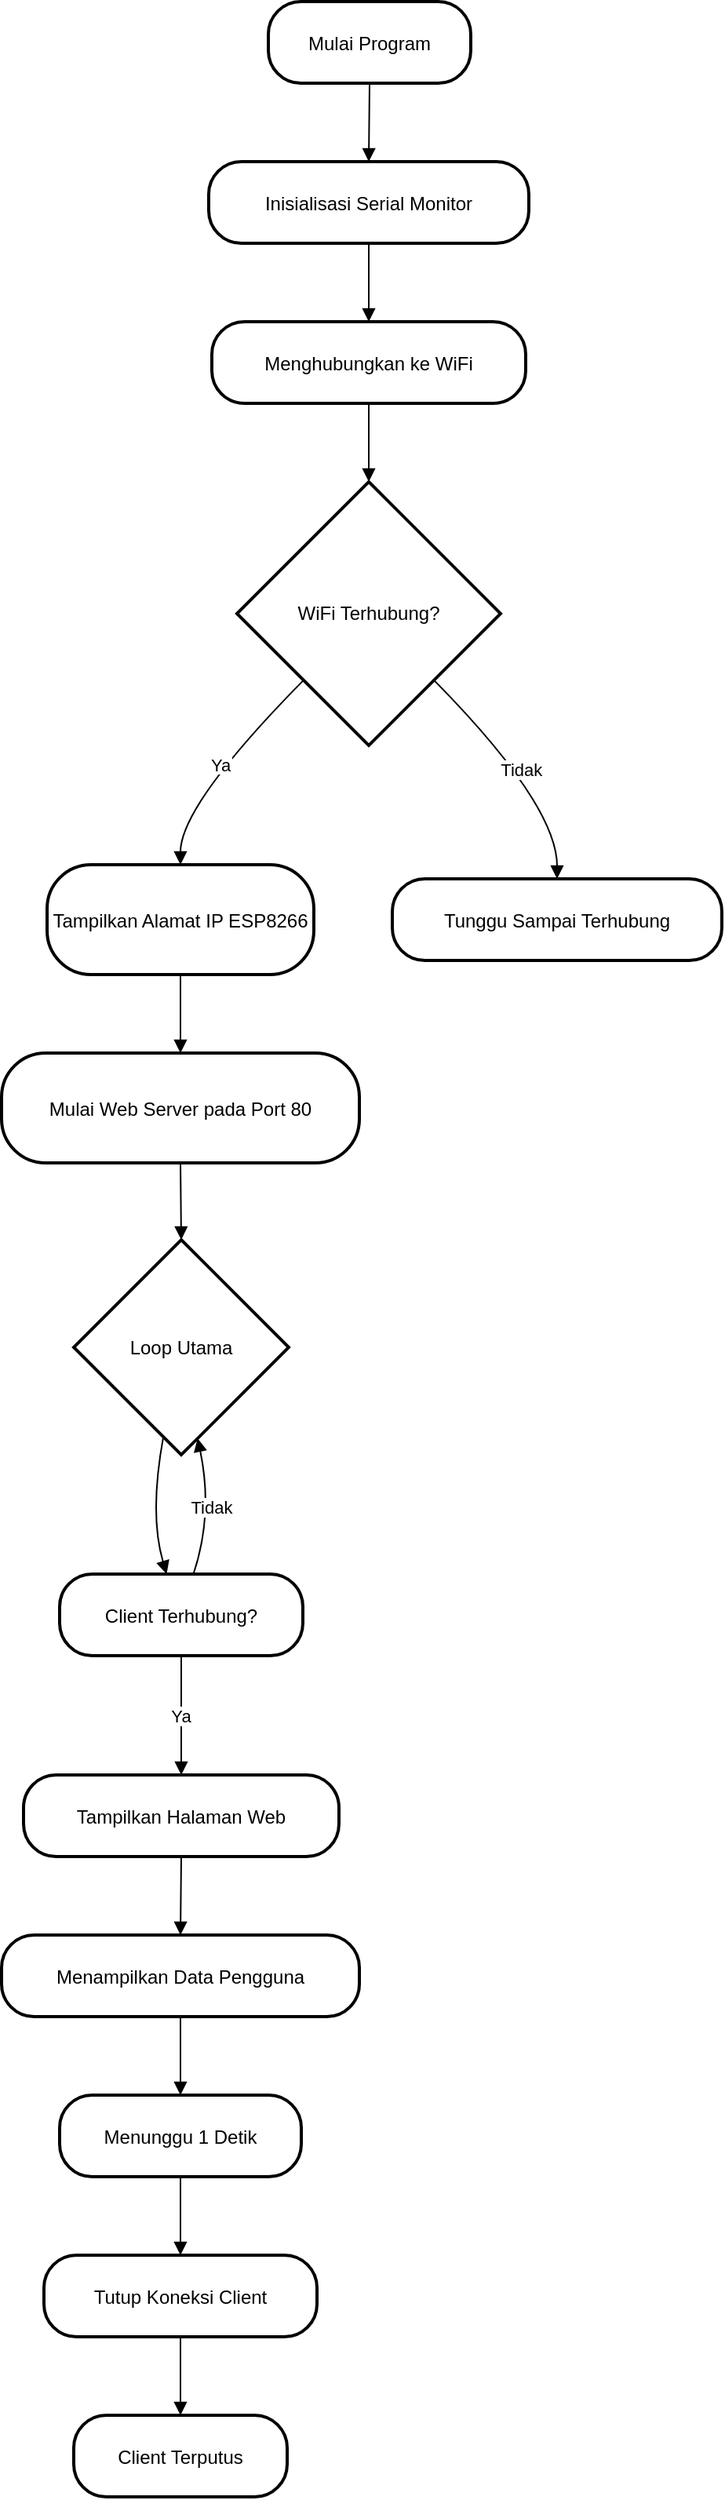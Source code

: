 <mxfile version="24.8.3">
  <diagram id="C5RBs43oDa-KdzZeNtuy" name="Page-1">
    <mxGraphModel dx="880" dy="478" grid="1" gridSize="10" guides="1" tooltips="1" connect="1" arrows="1" fold="1" page="1" pageScale="1" pageWidth="827" pageHeight="1169" math="0" shadow="0">
      <root>
        <mxCell id="WIyWlLk6GJQsqaUBKTNV-0" />
        <mxCell id="WIyWlLk6GJQsqaUBKTNV-1" parent="WIyWlLk6GJQsqaUBKTNV-0" />
        <mxCell id="AUlWfMTpm140idI0EFFj-174" value="Mulai Program" style="rounded=1;arcSize=40;strokeWidth=2" vertex="1" parent="WIyWlLk6GJQsqaUBKTNV-1">
          <mxGeometry x="190" y="20" width="129" height="52" as="geometry" />
        </mxCell>
        <mxCell id="AUlWfMTpm140idI0EFFj-175" value="Inisialisasi Serial Monitor" style="rounded=1;arcSize=40;strokeWidth=2" vertex="1" parent="WIyWlLk6GJQsqaUBKTNV-1">
          <mxGeometry x="152" y="122" width="204" height="52" as="geometry" />
        </mxCell>
        <mxCell id="AUlWfMTpm140idI0EFFj-176" value="Menghubungkan ke WiFi" style="rounded=1;arcSize=40;strokeWidth=2" vertex="1" parent="WIyWlLk6GJQsqaUBKTNV-1">
          <mxGeometry x="154" y="224" width="200" height="52" as="geometry" />
        </mxCell>
        <mxCell id="AUlWfMTpm140idI0EFFj-177" value="WiFi Terhubung?" style="rhombus;strokeWidth=2;whiteSpace=wrap;" vertex="1" parent="WIyWlLk6GJQsqaUBKTNV-1">
          <mxGeometry x="170" y="326" width="168" height="168" as="geometry" />
        </mxCell>
        <mxCell id="AUlWfMTpm140idI0EFFj-178" value="Tampilkan Alamat IP ESP8266" style="rounded=1;arcSize=40;strokeWidth=2" vertex="1" parent="WIyWlLk6GJQsqaUBKTNV-1">
          <mxGeometry x="49" y="570" width="170" height="70" as="geometry" />
        </mxCell>
        <mxCell id="AUlWfMTpm140idI0EFFj-179" value="Tunggu Sampai Terhubung" style="rounded=1;arcSize=40;strokeWidth=2" vertex="1" parent="WIyWlLk6GJQsqaUBKTNV-1">
          <mxGeometry x="269" y="579" width="210" height="52" as="geometry" />
        </mxCell>
        <mxCell id="AUlWfMTpm140idI0EFFj-180" value="Mulai Web Server pada Port 80" style="rounded=1;arcSize=40;strokeWidth=2" vertex="1" parent="WIyWlLk6GJQsqaUBKTNV-1">
          <mxGeometry x="20" y="690" width="228" height="70" as="geometry" />
        </mxCell>
        <mxCell id="AUlWfMTpm140idI0EFFj-181" value="Loop Utama" style="rhombus;strokeWidth=2;whiteSpace=wrap;" vertex="1" parent="WIyWlLk6GJQsqaUBKTNV-1">
          <mxGeometry x="66" y="809" width="137" height="137" as="geometry" />
        </mxCell>
        <mxCell id="AUlWfMTpm140idI0EFFj-182" value="Client Terhubung?" style="rounded=1;arcSize=40;strokeWidth=2" vertex="1" parent="WIyWlLk6GJQsqaUBKTNV-1">
          <mxGeometry x="57" y="1022" width="155" height="52" as="geometry" />
        </mxCell>
        <mxCell id="AUlWfMTpm140idI0EFFj-183" value="Tampilkan Halaman Web" style="rounded=1;arcSize=40;strokeWidth=2" vertex="1" parent="WIyWlLk6GJQsqaUBKTNV-1">
          <mxGeometry x="34" y="1150" width="201" height="52" as="geometry" />
        </mxCell>
        <mxCell id="AUlWfMTpm140idI0EFFj-184" value="Menampilkan Data Pengguna" style="rounded=1;arcSize=40;strokeWidth=2" vertex="1" parent="WIyWlLk6GJQsqaUBKTNV-1">
          <mxGeometry x="20" y="1252" width="228" height="52" as="geometry" />
        </mxCell>
        <mxCell id="AUlWfMTpm140idI0EFFj-185" value="Menunggu 1 Detik" style="rounded=1;arcSize=40;strokeWidth=2" vertex="1" parent="WIyWlLk6GJQsqaUBKTNV-1">
          <mxGeometry x="57" y="1354" width="154" height="52" as="geometry" />
        </mxCell>
        <mxCell id="AUlWfMTpm140idI0EFFj-186" value="Tutup Koneksi Client" style="rounded=1;arcSize=40;strokeWidth=2" vertex="1" parent="WIyWlLk6GJQsqaUBKTNV-1">
          <mxGeometry x="47" y="1456" width="174" height="52" as="geometry" />
        </mxCell>
        <mxCell id="AUlWfMTpm140idI0EFFj-187" value="Client Terputus" style="rounded=1;arcSize=40;strokeWidth=2" vertex="1" parent="WIyWlLk6GJQsqaUBKTNV-1">
          <mxGeometry x="66" y="1558" width="136" height="52" as="geometry" />
        </mxCell>
        <mxCell id="AUlWfMTpm140idI0EFFj-188" value="" style="curved=1;startArrow=none;endArrow=block;exitX=0.5;exitY=1;entryX=0.5;entryY=0;rounded=0;" edge="1" parent="WIyWlLk6GJQsqaUBKTNV-1" source="AUlWfMTpm140idI0EFFj-174" target="AUlWfMTpm140idI0EFFj-175">
          <mxGeometry relative="1" as="geometry">
            <Array as="points" />
          </mxGeometry>
        </mxCell>
        <mxCell id="AUlWfMTpm140idI0EFFj-189" value="" style="curved=1;startArrow=none;endArrow=block;exitX=0.5;exitY=1;entryX=0.5;entryY=0;rounded=0;" edge="1" parent="WIyWlLk6GJQsqaUBKTNV-1" source="AUlWfMTpm140idI0EFFj-175" target="AUlWfMTpm140idI0EFFj-176">
          <mxGeometry relative="1" as="geometry">
            <Array as="points" />
          </mxGeometry>
        </mxCell>
        <mxCell id="AUlWfMTpm140idI0EFFj-190" value="" style="curved=1;startArrow=none;endArrow=block;exitX=0.5;exitY=1;entryX=0.5;entryY=0;rounded=0;" edge="1" parent="WIyWlLk6GJQsqaUBKTNV-1" source="AUlWfMTpm140idI0EFFj-176" target="AUlWfMTpm140idI0EFFj-177">
          <mxGeometry relative="1" as="geometry">
            <Array as="points" />
          </mxGeometry>
        </mxCell>
        <mxCell id="AUlWfMTpm140idI0EFFj-191" value="Ya" style="curved=1;startArrow=none;endArrow=block;exitX=0.01;exitY=1;entryX=0.5;entryY=0;rounded=0;" edge="1" parent="WIyWlLk6GJQsqaUBKTNV-1" source="AUlWfMTpm140idI0EFFj-177" target="AUlWfMTpm140idI0EFFj-178">
          <mxGeometry relative="1" as="geometry">
            <Array as="points">
              <mxPoint x="134" y="532" />
            </Array>
          </mxGeometry>
        </mxCell>
        <mxCell id="AUlWfMTpm140idI0EFFj-192" value="Tidak" style="curved=1;startArrow=none;endArrow=block;exitX=0.99;exitY=1;entryX=0.5;entryY=0;rounded=0;" edge="1" parent="WIyWlLk6GJQsqaUBKTNV-1" source="AUlWfMTpm140idI0EFFj-177" target="AUlWfMTpm140idI0EFFj-179">
          <mxGeometry relative="1" as="geometry">
            <Array as="points">
              <mxPoint x="374" y="532" />
            </Array>
          </mxGeometry>
        </mxCell>
        <mxCell id="AUlWfMTpm140idI0EFFj-193" value="" style="curved=1;startArrow=none;endArrow=block;exitX=0.5;exitY=0.99;entryX=0.5;entryY=-0.01;rounded=0;" edge="1" parent="WIyWlLk6GJQsqaUBKTNV-1" source="AUlWfMTpm140idI0EFFj-178" target="AUlWfMTpm140idI0EFFj-180">
          <mxGeometry relative="1" as="geometry">
            <Array as="points" />
          </mxGeometry>
        </mxCell>
        <mxCell id="AUlWfMTpm140idI0EFFj-194" value="" style="curved=1;startArrow=none;endArrow=block;exitX=0.5;exitY=0.99;entryX=0.5;entryY=0;rounded=0;" edge="1" parent="WIyWlLk6GJQsqaUBKTNV-1" source="AUlWfMTpm140idI0EFFj-180" target="AUlWfMTpm140idI0EFFj-181">
          <mxGeometry relative="1" as="geometry">
            <Array as="points" />
          </mxGeometry>
        </mxCell>
        <mxCell id="AUlWfMTpm140idI0EFFj-195" value="" style="curved=1;startArrow=none;endArrow=block;exitX=0.4;exitY=1;entryX=0.44;entryY=0;rounded=0;" edge="1" parent="WIyWlLk6GJQsqaUBKTNV-1" source="AUlWfMTpm140idI0EFFj-181" target="AUlWfMTpm140idI0EFFj-182">
          <mxGeometry relative="1" as="geometry">
            <Array as="points">
              <mxPoint x="114" y="984" />
            </Array>
          </mxGeometry>
        </mxCell>
        <mxCell id="AUlWfMTpm140idI0EFFj-196" value="Ya" style="curved=1;startArrow=none;endArrow=block;exitX=0.5;exitY=1;entryX=0.5;entryY=0;rounded=0;" edge="1" parent="WIyWlLk6GJQsqaUBKTNV-1" source="AUlWfMTpm140idI0EFFj-182" target="AUlWfMTpm140idI0EFFj-183">
          <mxGeometry relative="1" as="geometry">
            <Array as="points" />
          </mxGeometry>
        </mxCell>
        <mxCell id="AUlWfMTpm140idI0EFFj-197" value="" style="curved=1;startArrow=none;endArrow=block;exitX=0.5;exitY=1;entryX=0.5;entryY=0;rounded=0;" edge="1" parent="WIyWlLk6GJQsqaUBKTNV-1" source="AUlWfMTpm140idI0EFFj-183" target="AUlWfMTpm140idI0EFFj-184">
          <mxGeometry relative="1" as="geometry">
            <Array as="points" />
          </mxGeometry>
        </mxCell>
        <mxCell id="AUlWfMTpm140idI0EFFj-198" value="" style="curved=1;startArrow=none;endArrow=block;exitX=0.5;exitY=1;entryX=0.5;entryY=0;rounded=0;" edge="1" parent="WIyWlLk6GJQsqaUBKTNV-1" source="AUlWfMTpm140idI0EFFj-184" target="AUlWfMTpm140idI0EFFj-185">
          <mxGeometry relative="1" as="geometry">
            <Array as="points" />
          </mxGeometry>
        </mxCell>
        <mxCell id="AUlWfMTpm140idI0EFFj-199" value="" style="curved=1;startArrow=none;endArrow=block;exitX=0.5;exitY=1;entryX=0.5;entryY=0;rounded=0;" edge="1" parent="WIyWlLk6GJQsqaUBKTNV-1" source="AUlWfMTpm140idI0EFFj-185" target="AUlWfMTpm140idI0EFFj-186">
          <mxGeometry relative="1" as="geometry">
            <Array as="points" />
          </mxGeometry>
        </mxCell>
        <mxCell id="AUlWfMTpm140idI0EFFj-200" value="" style="curved=1;startArrow=none;endArrow=block;exitX=0.5;exitY=1;entryX=0.5;entryY=0;rounded=0;" edge="1" parent="WIyWlLk6GJQsqaUBKTNV-1" source="AUlWfMTpm140idI0EFFj-186" target="AUlWfMTpm140idI0EFFj-187">
          <mxGeometry relative="1" as="geometry">
            <Array as="points" />
          </mxGeometry>
        </mxCell>
        <mxCell id="AUlWfMTpm140idI0EFFj-201" value="Tidak" style="curved=1;startArrow=none;endArrow=block;exitX=0.55;exitY=0;entryX=0.59;entryY=1;rounded=0;" edge="1" parent="WIyWlLk6GJQsqaUBKTNV-1" source="AUlWfMTpm140idI0EFFj-182" target="AUlWfMTpm140idI0EFFj-181">
          <mxGeometry relative="1" as="geometry">
            <Array as="points">
              <mxPoint x="155" y="984" />
            </Array>
          </mxGeometry>
        </mxCell>
      </root>
    </mxGraphModel>
  </diagram>
</mxfile>
